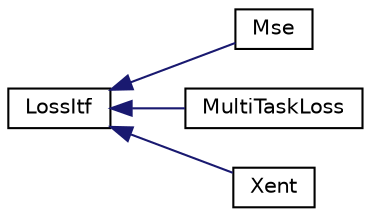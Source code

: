 digraph "Graphical Class Hierarchy"
{
  edge [fontname="Helvetica",fontsize="10",labelfontname="Helvetica",labelfontsize="10"];
  node [fontname="Helvetica",fontsize="10",shape=record];
  rankdir="LR";
  Node0 [label="LossItf",height=0.2,width=0.4,color="black", fillcolor="white", style="filled",URL="$classkaldi_1_1nnet1_1_1LossItf.html"];
  Node0 -> Node1 [dir="back",color="midnightblue",fontsize="10",style="solid",fontname="Helvetica"];
  Node1 [label="Mse",height=0.2,width=0.4,color="black", fillcolor="white", style="filled",URL="$classkaldi_1_1nnet1_1_1Mse.html"];
  Node0 -> Node2 [dir="back",color="midnightblue",fontsize="10",style="solid",fontname="Helvetica"];
  Node2 [label="MultiTaskLoss",height=0.2,width=0.4,color="black", fillcolor="white", style="filled",URL="$classkaldi_1_1nnet1_1_1MultiTaskLoss.html"];
  Node0 -> Node3 [dir="back",color="midnightblue",fontsize="10",style="solid",fontname="Helvetica"];
  Node3 [label="Xent",height=0.2,width=0.4,color="black", fillcolor="white", style="filled",URL="$classkaldi_1_1nnet1_1_1Xent.html"];
}
